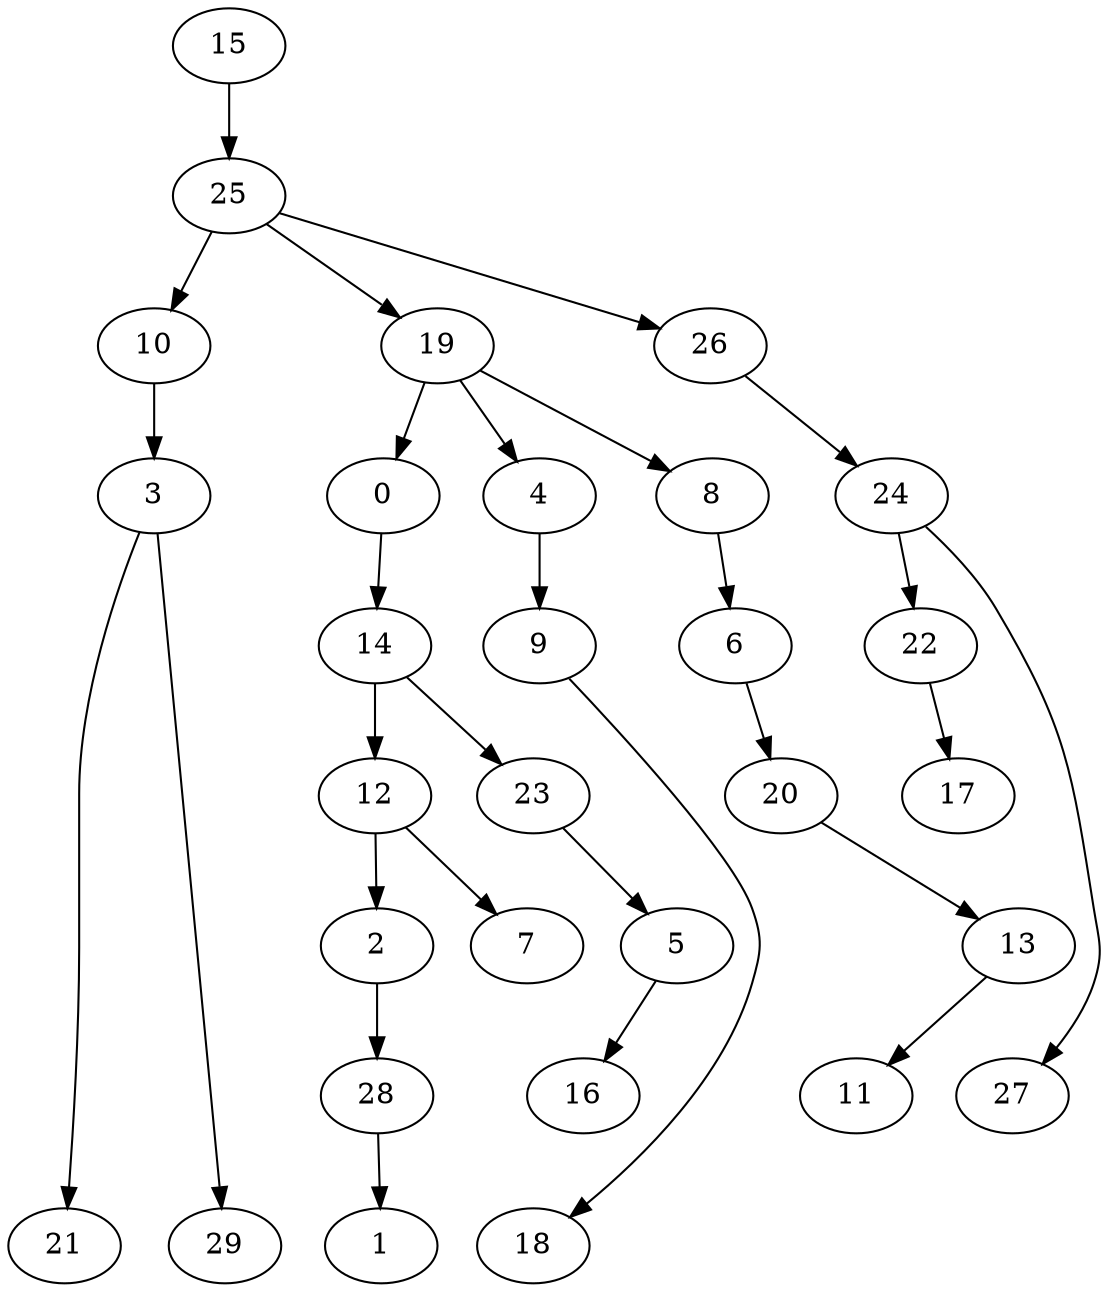 digraph G {
    0;
    14;
    12;
    23;
    2;
    28;
    1;
    3;
    21;
    29;
    4;
    9;
    18;
    5;
    16;
    6;
    20;
    13;
    8;
    10;
    7;
    11;
    15;
    25;
    19;
    26;
    22;
    17;
    24;
    27;
    0 -> 14 [weight=0];
    14 -> 12 [weight=1];
    14 -> 23 [weight=0];
    12 -> 2 [weight=0];
    12 -> 7 [weight=0];
    23 -> 5 [weight=0];
    2 -> 28 [weight=1];
    28 -> 1 [weight=0];
    3 -> 21 [weight=0];
    3 -> 29 [weight=0];
    4 -> 9 [weight=1];
    9 -> 18 [weight=0];
    5 -> 16 [weight=0];
    6 -> 20 [weight=0];
    20 -> 13 [weight=0];
    13 -> 11 [weight=0];
    8 -> 6 [weight=0];
    10 -> 3 [weight=0];
    15 -> 25 [weight=0];
    25 -> 10 [weight=0];
    25 -> 19 [weight=0];
    25 -> 26 [weight=0];
    19 -> 0 [weight=0];
    19 -> 4 [weight=0];
    19 -> 8 [weight=0];
    26 -> 24 [weight=0];
    22 -> 17 [weight=0];
    24 -> 22 [weight=0];
    24 -> 27 [weight=0];
}
